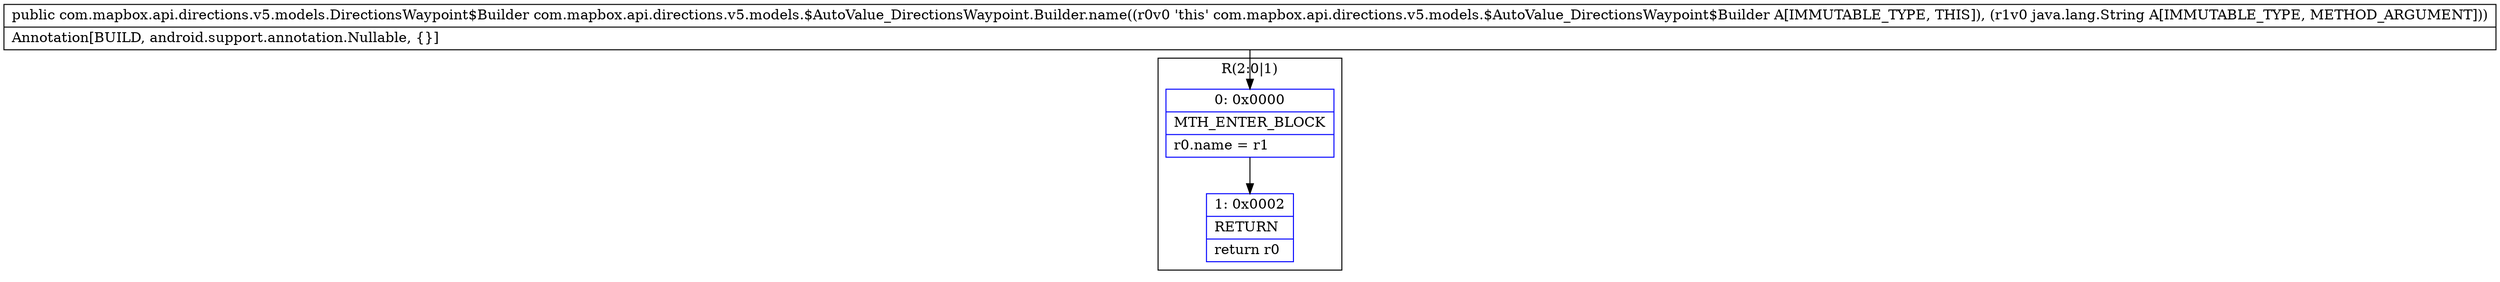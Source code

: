 digraph "CFG forcom.mapbox.api.directions.v5.models.$AutoValue_DirectionsWaypoint.Builder.name(Ljava\/lang\/String;)Lcom\/mapbox\/api\/directions\/v5\/models\/DirectionsWaypoint$Builder;" {
subgraph cluster_Region_1293591710 {
label = "R(2:0|1)";
node [shape=record,color=blue];
Node_0 [shape=record,label="{0\:\ 0x0000|MTH_ENTER_BLOCK\l|r0.name = r1\l}"];
Node_1 [shape=record,label="{1\:\ 0x0002|RETURN\l|return r0\l}"];
}
MethodNode[shape=record,label="{public com.mapbox.api.directions.v5.models.DirectionsWaypoint$Builder com.mapbox.api.directions.v5.models.$AutoValue_DirectionsWaypoint.Builder.name((r0v0 'this' com.mapbox.api.directions.v5.models.$AutoValue_DirectionsWaypoint$Builder A[IMMUTABLE_TYPE, THIS]), (r1v0 java.lang.String A[IMMUTABLE_TYPE, METHOD_ARGUMENT]))  | Annotation[BUILD, android.support.annotation.Nullable, \{\}]\l}"];
MethodNode -> Node_0;
Node_0 -> Node_1;
}

